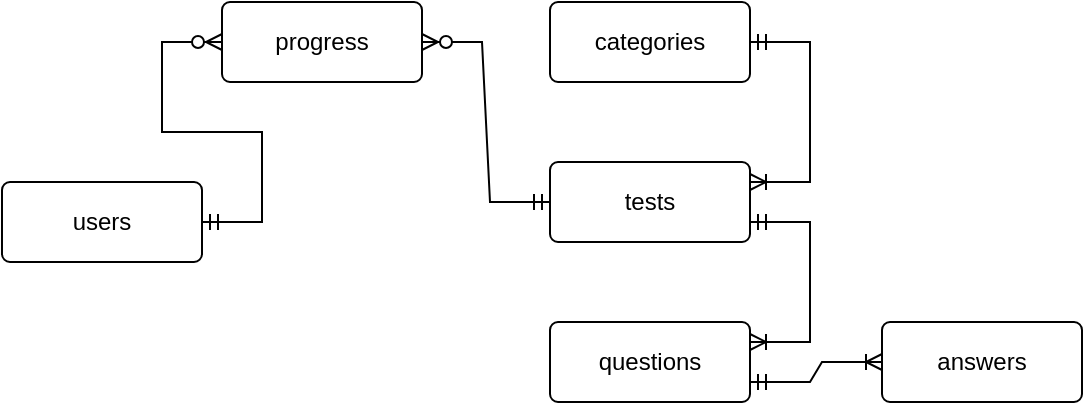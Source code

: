 <mxfile version="20.1.1" type="github"><diagram id="xDfRl-8soBppgBwgPmto" name="Page-1"><mxGraphModel dx="782" dy="421" grid="1" gridSize="10" guides="1" tooltips="1" connect="1" arrows="1" fold="1" page="1" pageScale="1" pageWidth="827" pageHeight="1169" math="0" shadow="0"><root><mxCell id="0"/><mxCell id="1" parent="0"/><mxCell id="ZqVTxVECtsUEK738nBHf-16" value="answers" style="rounded=1;arcSize=10;whiteSpace=wrap;html=1;align=center;" vertex="1" parent="1"><mxGeometry x="500" y="250" width="100" height="40" as="geometry"/></mxCell><mxCell id="ZqVTxVECtsUEK738nBHf-17" value="categories" style="rounded=1;arcSize=10;whiteSpace=wrap;html=1;align=center;" vertex="1" parent="1"><mxGeometry x="334" y="90" width="100" height="40" as="geometry"/></mxCell><mxCell id="ZqVTxVECtsUEK738nBHf-18" value="questions" style="rounded=1;arcSize=10;whiteSpace=wrap;html=1;align=center;" vertex="1" parent="1"><mxGeometry x="334" y="250" width="100" height="40" as="geometry"/></mxCell><mxCell id="ZqVTxVECtsUEK738nBHf-19" value="users" style="rounded=1;arcSize=10;whiteSpace=wrap;html=1;align=center;" vertex="1" parent="1"><mxGeometry x="60" y="180" width="100" height="40" as="geometry"/></mxCell><mxCell id="ZqVTxVECtsUEK738nBHf-20" value="progress" style="rounded=1;arcSize=10;whiteSpace=wrap;html=1;align=center;" vertex="1" parent="1"><mxGeometry x="170" y="90" width="100" height="40" as="geometry"/></mxCell><mxCell id="ZqVTxVECtsUEK738nBHf-21" value="tests" style="rounded=1;arcSize=10;whiteSpace=wrap;html=1;align=center;" vertex="1" parent="1"><mxGeometry x="334" y="170" width="100" height="40" as="geometry"/></mxCell><mxCell id="ZqVTxVECtsUEK738nBHf-23" value="" style="edgeStyle=entityRelationEdgeStyle;fontSize=12;html=1;endArrow=ERoneToMany;startArrow=ERmandOne;rounded=0;exitX=1;exitY=0.5;exitDx=0;exitDy=0;entryX=1;entryY=0.25;entryDx=0;entryDy=0;" edge="1" parent="1" source="ZqVTxVECtsUEK738nBHf-17" target="ZqVTxVECtsUEK738nBHf-21"><mxGeometry width="100" height="100" relative="1" as="geometry"><mxPoint x="370" y="240" as="sourcePoint"/><mxPoint x="620" y="65" as="targetPoint"/></mxGeometry></mxCell><mxCell id="ZqVTxVECtsUEK738nBHf-24" value="" style="edgeStyle=entityRelationEdgeStyle;fontSize=12;html=1;endArrow=ERoneToMany;startArrow=ERmandOne;rounded=0;exitX=1;exitY=0.75;exitDx=0;exitDy=0;entryX=0;entryY=0.5;entryDx=0;entryDy=0;" edge="1" parent="1" source="ZqVTxVECtsUEK738nBHf-18" target="ZqVTxVECtsUEK738nBHf-16"><mxGeometry width="100" height="100" relative="1" as="geometry"><mxPoint x="370" y="240" as="sourcePoint"/><mxPoint x="470" y="140" as="targetPoint"/></mxGeometry></mxCell><mxCell id="ZqVTxVECtsUEK738nBHf-25" value="" style="edgeStyle=entityRelationEdgeStyle;fontSize=12;html=1;endArrow=ERoneToMany;startArrow=ERmandOne;rounded=0;entryX=1;entryY=0.25;entryDx=0;entryDy=0;exitX=1;exitY=0.75;exitDx=0;exitDy=0;" edge="1" parent="1" source="ZqVTxVECtsUEK738nBHf-21" target="ZqVTxVECtsUEK738nBHf-18"><mxGeometry width="100" height="100" relative="1" as="geometry"><mxPoint x="560" y="140" as="sourcePoint"/><mxPoint x="410" y="230" as="targetPoint"/></mxGeometry></mxCell><mxCell id="ZqVTxVECtsUEK738nBHf-26" value="" style="edgeStyle=entityRelationEdgeStyle;fontSize=12;html=1;endArrow=ERzeroToMany;startArrow=ERmandOne;rounded=0;entryX=1;entryY=0.5;entryDx=0;entryDy=0;exitX=0;exitY=0.5;exitDx=0;exitDy=0;" edge="1" parent="1" source="ZqVTxVECtsUEK738nBHf-21" target="ZqVTxVECtsUEK738nBHf-20"><mxGeometry width="100" height="100" relative="1" as="geometry"><mxPoint x="280" y="190" as="sourcePoint"/><mxPoint x="180" y="220" as="targetPoint"/></mxGeometry></mxCell><mxCell id="ZqVTxVECtsUEK738nBHf-27" value="" style="edgeStyle=entityRelationEdgeStyle;fontSize=12;html=1;endArrow=ERzeroToMany;startArrow=ERmandOne;rounded=0;entryX=0;entryY=0.5;entryDx=0;entryDy=0;exitX=1;exitY=0.5;exitDx=0;exitDy=0;" edge="1" parent="1" source="ZqVTxVECtsUEK738nBHf-19" target="ZqVTxVECtsUEK738nBHf-20"><mxGeometry width="100" height="100" relative="1" as="geometry"><mxPoint x="110" y="240" as="sourcePoint"/><mxPoint x="470" y="130" as="targetPoint"/></mxGeometry></mxCell></root></mxGraphModel></diagram></mxfile>